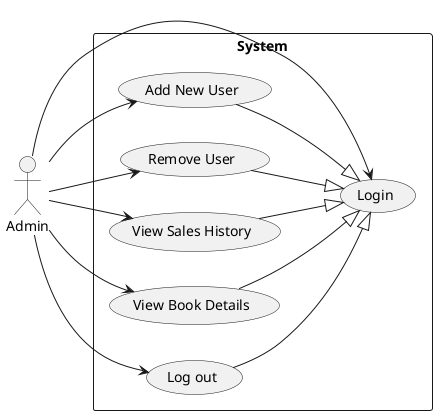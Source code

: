 @startuml
'https://plantuml.com/use-case-diagram

left to right direction

actor Admin

rectangle "System" {
    usecase "Login" as UC1
    usecase "Add New User" as UC2
    usecase "Remove User" as UC3
    usecase "View Sales History" as UC4
    usecase "View Book Details" as UC5
    usecase "Log out" as UC6
}

Admin --> UC1
Admin --> UC2
Admin --> UC3
Admin --> UC4
Admin --> UC5
Admin --> UC6

UC2 --|> UC1
UC3 --|> UC1
UC4 --|> UC1
UC5 --|> UC1
UC6 --|> UC1
@enduml